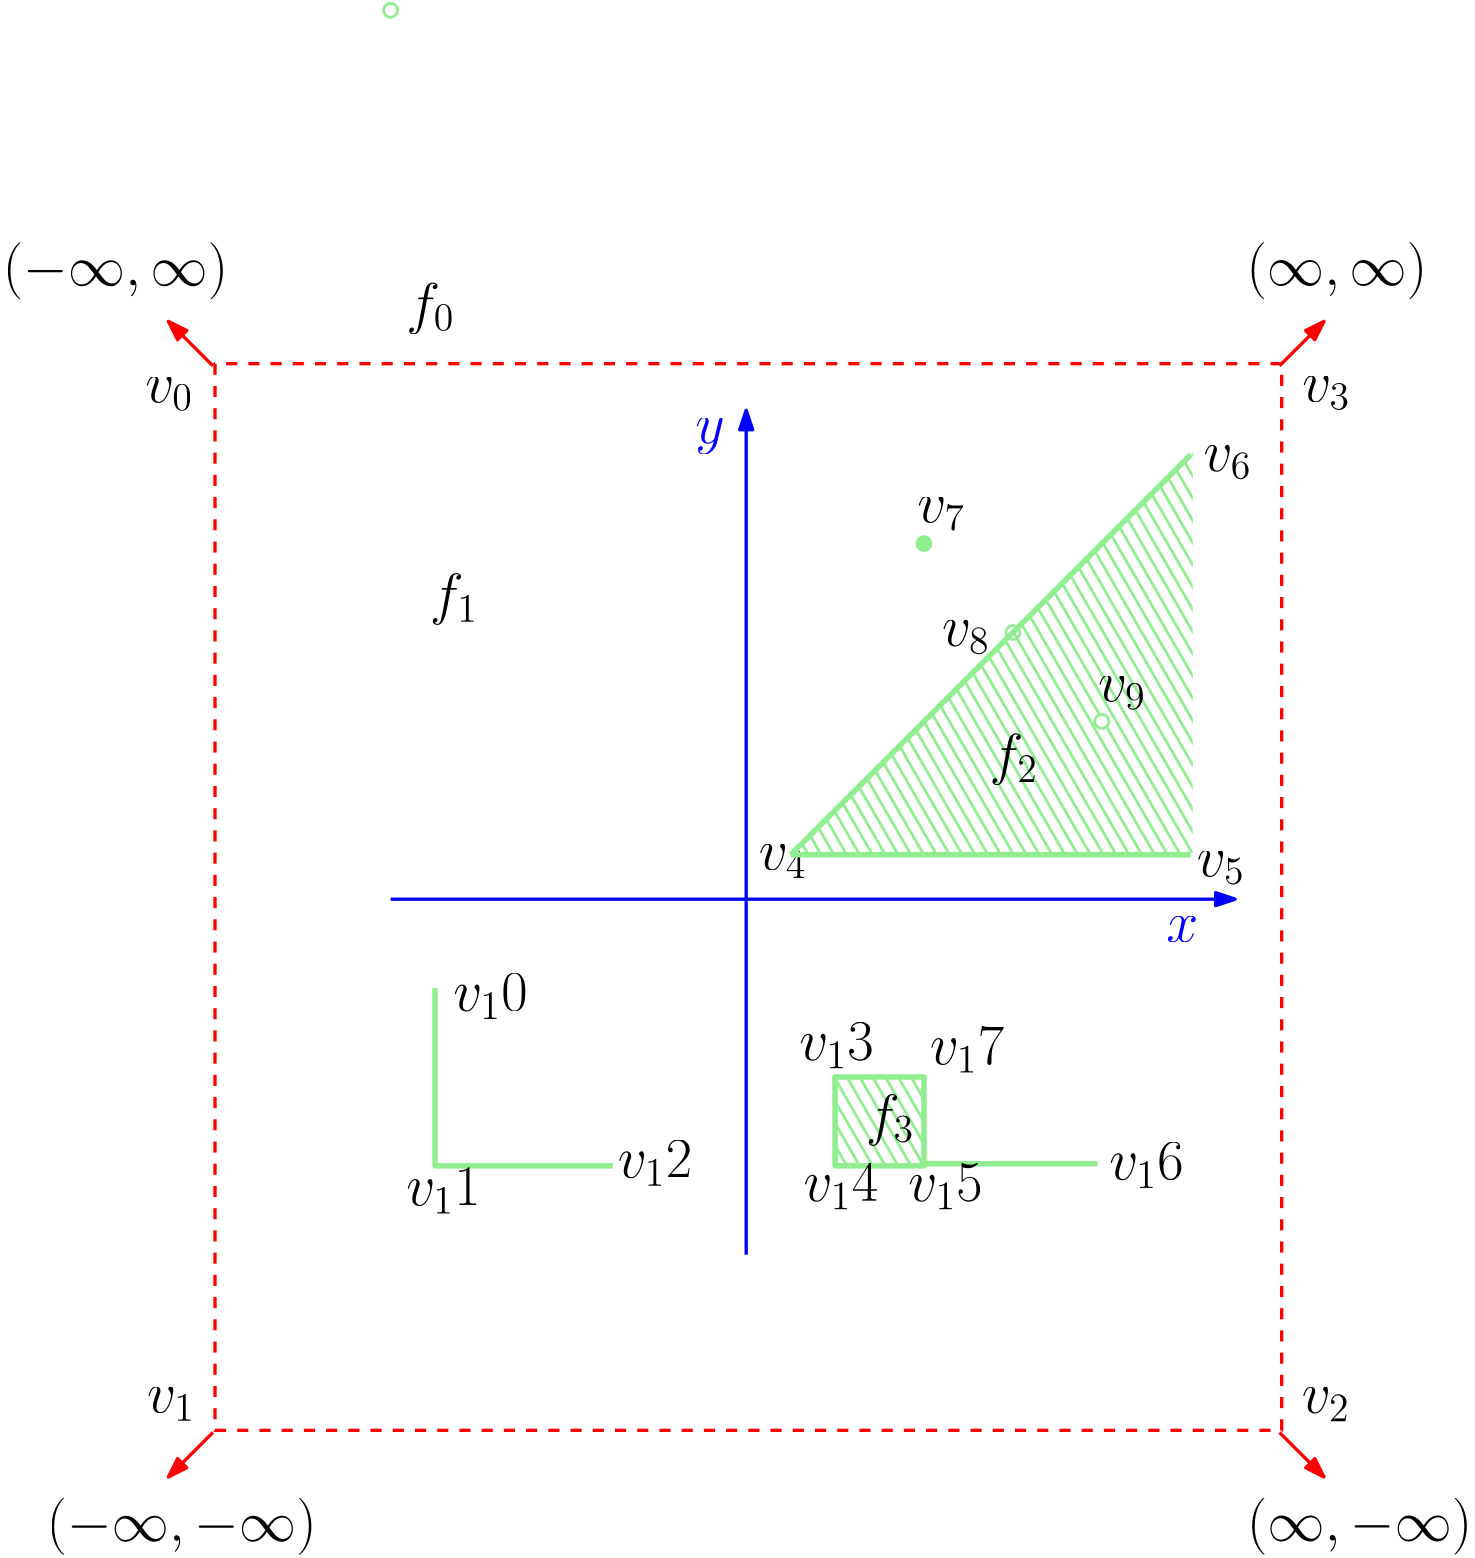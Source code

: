 <?xml version="1.0"?>
<!DOCTYPE ipe SYSTEM "ipe.dtd">
<ipe version="70206" creator="Ipe 7.2.11">
<info created="D:20190401141158" modified="D:20190402114126"/>
<ipestyle name="basic">
<symbol name="arrow/arc(spx)">
<path stroke="sym-stroke" fill="sym-stroke" pen="sym-pen">
0 0 m
-1 0.333 l
-1 -0.333 l
h
</path>
</symbol>
<symbol name="arrow/farc(spx)">
<path stroke="sym-stroke" fill="white" pen="sym-pen">
0 0 m
-1 0.333 l
-1 -0.333 l
h
</path>
</symbol>
<symbol name="arrow/ptarc(spx)">
<path stroke="sym-stroke" fill="sym-stroke" pen="sym-pen">
0 0 m
-1 0.333 l
-0.8 0 l
-1 -0.333 l
h
</path>
</symbol>
<symbol name="arrow/fptarc(spx)">
<path stroke="sym-stroke" fill="white" pen="sym-pen">
0 0 m
-1 0.333 l
-0.8 0 l
-1 -0.333 l
h
</path>
</symbol>
<symbol name="mark/circle(sx)" transformations="translations">
<path fill="sym-stroke">
0.6 0 0 0.6 0 0 e
0.4 0 0 0.4 0 0 e
</path>
</symbol>
<symbol name="mark/disk(sx)" transformations="translations">
<path fill="sym-stroke">
0.6 0 0 0.6 0 0 e
</path>
</symbol>
<symbol name="mark/fdisk(sfx)" transformations="translations">
<group>
<path fill="sym-fill">
0.5 0 0 0.5 0 0 e
</path>
<path fill="sym-stroke" fillrule="eofill">
0.6 0 0 0.6 0 0 e
0.4 0 0 0.4 0 0 e
</path>
</group>
</symbol>
<symbol name="mark/box(sx)" transformations="translations">
<path fill="sym-stroke" fillrule="eofill">
-0.6 -0.6 m
0.6 -0.6 l
0.6 0.6 l
-0.6 0.6 l
h
-0.4 -0.4 m
0.4 -0.4 l
0.4 0.4 l
-0.4 0.4 l
h
</path>
</symbol>
<symbol name="mark/square(sx)" transformations="translations">
<path fill="sym-stroke">
-0.6 -0.6 m
0.6 -0.6 l
0.6 0.6 l
-0.6 0.6 l
h
</path>
</symbol>
<symbol name="mark/fsquare(sfx)" transformations="translations">
<group>
<path fill="sym-fill">
-0.5 -0.5 m
0.5 -0.5 l
0.5 0.5 l
-0.5 0.5 l
h
</path>
<path fill="sym-stroke" fillrule="eofill">
-0.6 -0.6 m
0.6 -0.6 l
0.6 0.6 l
-0.6 0.6 l
h
-0.4 -0.4 m
0.4 -0.4 l
0.4 0.4 l
-0.4 0.4 l
h
</path>
</group>
</symbol>
<symbol name="mark/cross(sx)" transformations="translations">
<group>
<path fill="sym-stroke">
-0.43 -0.57 m
0.57 0.43 l
0.43 0.57 l
-0.57 -0.43 l
h
</path>
<path fill="sym-stroke">
-0.43 0.57 m
0.57 -0.43 l
0.43 -0.57 l
-0.57 0.43 l
h
</path>
</group>
</symbol>
<symbol name="arrow/fnormal(spx)">
<path stroke="sym-stroke" fill="white" pen="sym-pen">
0 0 m
-1 0.333 l
-1 -0.333 l
h
</path>
</symbol>
<symbol name="arrow/pointed(spx)">
<path stroke="sym-stroke" fill="sym-stroke" pen="sym-pen">
0 0 m
-1 0.333 l
-0.8 0 l
-1 -0.333 l
h
</path>
</symbol>
<symbol name="arrow/fpointed(spx)">
<path stroke="sym-stroke" fill="white" pen="sym-pen">
0 0 m
-1 0.333 l
-0.8 0 l
-1 -0.333 l
h
</path>
</symbol>
<symbol name="arrow/linear(spx)">
<path stroke="sym-stroke" pen="sym-pen">
-1 0.333 m
0 0 l
-1 -0.333 l
</path>
</symbol>
<symbol name="arrow/fdouble(spx)">
<path stroke="sym-stroke" fill="white" pen="sym-pen">
0 0 m
-1 0.333 l
-1 -0.333 l
h
-1 0 m
-2 0.333 l
-2 -0.333 l
h
</path>
</symbol>
<symbol name="arrow/double(spx)">
<path stroke="sym-stroke" fill="sym-stroke" pen="sym-pen">
0 0 m
-1 0.333 l
-1 -0.333 l
h
-1 0 m
-2 0.333 l
-2 -0.333 l
h
</path>
</symbol>
<pen name="heavier" value="0.8"/>
<pen name="fat" value="1.2"/>
<pen name="ultrafat" value="2"/>
<symbolsize name="large" value="5"/>
<symbolsize name="small" value="2"/>
<symbolsize name="tiny" value="1.1"/>
<arrowsize name="large" value="10"/>
<arrowsize name="small" value="5"/>
<arrowsize name="tiny" value="3"/>
<color name="red" value="1 0 0"/>
<color name="green" value="0 1 0"/>
<color name="blue" value="0 0 1"/>
<color name="yellow" value="1 1 0"/>
<color name="orange" value="1 0.647 0"/>
<color name="gold" value="1 0.843 0"/>
<color name="purple" value="0.627 0.125 0.941"/>
<color name="gray" value="0.745"/>
<color name="brown" value="0.647 0.165 0.165"/>
<color name="navy" value="0 0 0.502"/>
<color name="pink" value="1 0.753 0.796"/>
<color name="seagreen" value="0.18 0.545 0.341"/>
<color name="turquoise" value="0.251 0.878 0.816"/>
<color name="violet" value="0.933 0.51 0.933"/>
<color name="darkblue" value="0 0 0.545"/>
<color name="darkcyan" value="0 0.545 0.545"/>
<color name="darkgray" value="0.663"/>
<color name="darkgreen" value="0 0.392 0"/>
<color name="darkmagenta" value="0.545 0 0.545"/>
<color name="darkorange" value="1 0.549 0"/>
<color name="darkred" value="0.545 0 0"/>
<color name="lightblue" value="0.678 0.847 0.902"/>
<color name="lightcyan" value="0.878 1 1"/>
<color name="lightgray" value="0.827"/>
<color name="lightgreen" value="0.565 0.933 0.565"/>
<color name="lightyellow" value="1 1 0.878"/>
<dashstyle name="dashed" value="[4] 0"/>
<dashstyle name="dotted" value="[1 3] 0"/>
<dashstyle name="dash dotted" value="[4 2 1 2] 0"/>
<dashstyle name="dash dot dotted" value="[4 2 1 2 1 2] 0"/>
<textsize name="large" value="\large"/>
<textsize name="Large" value="\Large"/>
<textsize name="LARGE" value="\LARGE"/>
<textsize name="huge" value="\huge"/>
<textsize name="Huge" value="\Huge"/>
<textsize name="small" value="\small"/>
<textsize name="footnote" value="\footnotesize"/>
<textsize name="tiny" value="\tiny"/>
<textstyle name="center" begin="\begin{center}" end="\end{center}"/>
<textstyle name="itemize" begin="\begin{itemize}" end="\end{itemize}"/>
<textstyle name="item" begin="\begin{itemize}\item{}" end="\end{itemize}"/>
<gridsize name="4 pts" value="4"/>
<gridsize name="8 pts (~3 mm)" value="8"/>
<gridsize name="16 pts (~6 mm)" value="16"/>
<gridsize name="32 pts (~12 mm)" value="32"/>
<gridsize name="10 pts (~3.5 mm)" value="10"/>
<gridsize name="20 pts (~7 mm)" value="20"/>
<gridsize name="14 pts (~5 mm)" value="14"/>
<gridsize name="28 pts (~10 mm)" value="28"/>
<gridsize name="56 pts (~20 mm)" value="56"/>
<anglesize name="90 deg" value="90"/>
<anglesize name="60 deg" value="60"/>
<anglesize name="45 deg" value="45"/>
<anglesize name="30 deg" value="30"/>
<anglesize name="22.5 deg" value="22.5"/>
<opacity name="10%" value="0.1"/>
<opacity name="30%" value="0.3"/>
<opacity name="50%" value="0.5"/>
<opacity name="75%" value="0.75"/>
<tiling name="falling" angle="-60" step="4" width="1"/>
<tiling name="rising" angle="30" step="4" width="1"/>
</ipestyle>
<page>
<layer name="alpha"/>
<view layers="alpha" active="alpha"/>
<text layer="alpha" matrix="1 0 0 1 292.084 -82.9105" transformations="translations" pos="208 752" stroke="black" type="label" valign="baseline" size="huge" style="math">(\infty,\infty)</text>
<path matrix="1 0 0 1 0.769231 0.769231" stroke="red" dash="dashed" pen="fat">
128 640 m
128 256 l
512 256 l
512 640 l
h
</path>
<path stroke="red" pen="fat" rarrow="normal/normal">
112 656 m
128 640 l
</path>
<path stroke="1 0 0" pen="fat" arrow="normal/normal">
512 256 m
528 240 l
</path>
<path stroke="1 0 0" pen="fat" arrow="normal/normal">
128 256 m
112 240 l
</path>
<path stroke="red" pen="fat" arrow="normal/normal">
512 640 m
528 656 l
</path>
<text matrix="1 0 0 1 -31.8403 -19.6131" transformations="translations" pos="135.457 646.568" stroke="black" type="label" valign="baseline" size="huge" style="math">v_0</text>
<text matrix="1 0 0 1 -31.1243 -383.266" transformations="translations" pos="135.457 646.568" stroke="black" type="label" valign="baseline" size="huge" style="math">v_1</text>
<text matrix="1 0 0 1 384.563 -383.374" transformations="translations" pos="135.457 646.568" stroke="black" type="label" valign="baseline" size="huge" style="math">v_2</text>
<text matrix="1 0 0 1 384.731 -19.3815" transformations="translations" pos="135.457 646.568" stroke="black" type="label" valign="baseline" size="huge" style="math">v_3</text>
<text matrix="1 0 0 1 -155.63 -82.9888" transformations="translations" pos="208 752" stroke="black" type="label" valign="baseline" size="huge" style="math">(-\infty,\infty)</text>
<text matrix="1 0 0 1 -139.864 -534.994" transformations="translations" pos="208 752" stroke="black" type="label" valign="baseline" size="huge" style="math">(-\infty,-\infty)</text>
<text matrix="1 0 0 1 292.266 -534.895" transformations="translations" pos="208 752" stroke="black" type="label" valign="baseline" size="huge" style="math">(\infty,-\infty)</text>
<text matrix="1 0 0 1 -2.30769 52.3077" transformations="translations" pos="304 560" stroke="blue" type="label" valign="baseline" size="huge" style="math">y</text>
<text matrix="1 0 0 1 39.2308 0.769231" transformations="translations" pos="432 432" stroke="blue" type="label" valign="baseline" size="huge" style="math">x</text>
<path stroke="blue" fill="lightgreen" pen="fat" arrow="normal/normal" tiling="falling">
192 448 m
496 448 l
</path>
<path stroke="blue" fill="lightgreen" pen="fat" rarrow="normal/normal" tiling="falling">
320 624 m
320 320 l
</path>
<path matrix="1 0 0 1 0.769231 0.769231" fill="lightgreen" tiling="falling">
336 464 m
480 464 l
480 608 l
h
</path>
<text matrix="1 0 0 1 189.044 -187.875" transformations="translations" pos="135.457 646.568" stroke="black" type="label" valign="baseline" size="huge" style="math">v_4</text>
<text matrix="1 0 0 1 346.737 -190.183" transformations="translations" pos="135.457 646.568" stroke="black" type="label" valign="baseline" size="huge" style="math">v_5</text>
<text matrix="1 0 0 1 62.1212 9.04782" transformations="translations" pos="135.457 646.568" stroke="black" type="label" valign="baseline" size="huge" style="math">f_0</text>
<text matrix="1 0 0 1 70.5828 -95.5674" transformations="translations" pos="135.457 646.568" stroke="black" type="label" valign="baseline" size="huge" style="math">f_1</text>
<text matrix="1 0 0 1 272.122 -153.26" transformations="translations" pos="135.457 646.568" stroke="black" type="label" valign="baseline" size="huge" style="math">f_2</text>
<path stroke="lightgreen" pen="ultrafat">
208 416 m
208 352 l
272 352 l
</path>
<path stroke="lightgreen" fill="lightgreen" pen="ultrafat" tiling="falling">
352 384 m
352 352 l
384 352 l
384 384 l
h
</path>
<path matrix="1 0 0 1 -1.53846 0.769231" stroke="lightgreen" fill="lightgreen" pen="ultrafat">
384 352 m
448 352 l
</path>
<use name="mark/circle(sx)" pos="192 768" size="large" stroke="lightgreen"/>
<use name="mark/disk(sx)" pos="384 576" size="large" stroke="lightgreen"/>
<use name="mark/circle(sx)" pos="416 544" size="large" stroke="lightgreen"/>
<use name="mark/fdisk(sfx)" pos="448 512" size="large" stroke="lightgreen"/>
<text matrix="1 0 0 1 246.116 -62.7661" transformations="translations" pos="135.457 646.568" stroke="black" type="label" valign="baseline" size="huge" style="math">v_7</text>
<text matrix="1 0 0 1 255 -107.254" transformations="translations" pos="135.457 646.568" stroke="black" type="label" valign="baseline" size="huge" style="math">v_8</text>
<text matrix="1 0 0 1 311.154 -127.254" transformations="translations" pos="135.457 646.568" stroke="black" type="label" valign="baseline" size="huge" style="math">v_9</text>
<text matrix="1 0 0 1 349.193 -44.3042" transformations="translations" pos="135.457 646.568" stroke="black" type="label" valign="baseline" size="huge" style="math">v_6</text>
<text matrix="1 0 0 1 79.0448 -238.644" transformations="translations" pos="135.457 646.568" stroke="black" type="label" valign="baseline" size="huge" style="math">v_10</text>
<text matrix="1 0 0 1 62.122 -308.644" transformations="translations" pos="135.457 646.568" stroke="black" type="label" valign="baseline" size="huge" style="math">v_11</text>
<text matrix="1 0 0 1 138.276 -298.644" transformations="translations" pos="135.457 646.568" stroke="black" type="label" valign="baseline" size="huge" style="math">v_12</text>
<text matrix="1 0 0 1 203.66 -256.336" transformations="translations" pos="135.457 646.568" stroke="black" type="label" valign="baseline" size="huge" style="math">v_13</text>
<text matrix="1 0 0 1 205.199 -307.105" transformations="translations" pos="135.457 646.568" stroke="black" type="label" valign="baseline" size="huge" style="math">v_14</text>
<text matrix="1 0 0 1 242.891 -307.105" transformations="translations" pos="135.457 646.568" stroke="black" type="label" valign="baseline" size="huge" style="math">v_15</text>
<text matrix="1 0 0 1 315.199 -299.413" transformations="translations" pos="135.457 646.568" stroke="black" type="label" valign="baseline" size="huge" style="math">v_16</text>
<text matrix="1 0 0 1 250.584 -257.874" transformations="translations" pos="135.457 646.568" stroke="black" type="label" valign="baseline" size="huge" style="math">v_17</text>
<text matrix="1 0 0 1 227.615 -283.096" transformations="translations" pos="135.457 646.568" stroke="black" type="label" valign="baseline" size="huge" style="math">f_3</text>
<path stroke="lightgreen" fill="lightgreen" pen="ultrafat">
336 464 m
480 608 l
</path>
<path stroke="lightgreen" fill="lightgreen" pen="ultrafat">
480 464 m
336 464 l
</path>
</page>
</ipe>
